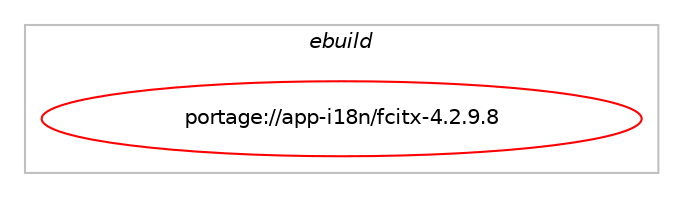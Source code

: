 digraph prolog {

# *************
# Graph options
# *************

newrank=true;
concentrate=true;
compound=true;
graph [rankdir=LR,fontname=Helvetica,fontsize=10,ranksep=1.5];#, ranksep=2.5, nodesep=0.2];
edge  [arrowhead=vee];
node  [fontname=Helvetica,fontsize=10];

# **********
# The ebuild
# **********

subgraph cluster_leftcol {
color=gray;
label=<<i>ebuild</i>>;
id [label="portage://app-i18n/fcitx-4.2.9.8", color=red, width=4, href="../app-i18n/fcitx-4.2.9.8.svg"];
}

# ****************
# The dependencies
# ****************

subgraph cluster_midcol {
color=gray;
label=<<i>dependencies</i>>;
subgraph cluster_compile {
fillcolor="#eeeeee";
style=filled;
label=<<i>compile</i>>;
# *** BEGIN UNKNOWN DEPENDENCY TYPE (TODO) ***
# id -> equal(use_conditional_group(positive,X,portage://app-i18n/fcitx-4.2.9.8,[package_dependency(portage://app-i18n/fcitx-4.2.9.8,install,no,x11-libs,libX11,none,[,,],[],[]),package_dependency(portage://app-i18n/fcitx-4.2.9.8,install,no,x11-libs,libXfixes,none,[,,],[],[]),package_dependency(portage://app-i18n/fcitx-4.2.9.8,install,no,x11-libs,libXinerama,none,[,,],[],[]),package_dependency(portage://app-i18n/fcitx-4.2.9.8,install,no,x11-libs,libXrender,none,[,,],[],[]),use_conditional_group(positive,xkb,portage://app-i18n/fcitx-4.2.9.8,[package_dependency(portage://app-i18n/fcitx-4.2.9.8,install,no,dev-libs,libxml2,none,[,,],[],[]),package_dependency(portage://app-i18n/fcitx-4.2.9.8,install,no,x11-libs,libxkbfile,none,[,,],[],[]),package_dependency(portage://app-i18n/fcitx-4.2.9.8,install,no,x11-misc,xkeyboard-config,none,[,,],[],[])])]))
# *** END UNKNOWN DEPENDENCY TYPE (TODO) ***

# *** BEGIN UNKNOWN DEPENDENCY TYPE (TODO) ***
# id -> equal(use_conditional_group(positive,cairo,portage://app-i18n/fcitx-4.2.9.8,[package_dependency(portage://app-i18n/fcitx-4.2.9.8,install,no,x11-libs,cairo,none,[,,],[],[use(enable(X),none)]),package_dependency(portage://app-i18n/fcitx-4.2.9.8,install,no,x11-libs,libXext,none,[,,],[],[]),use_conditional_group(positive,pango,portage://app-i18n/fcitx-4.2.9.8,[package_dependency(portage://app-i18n/fcitx-4.2.9.8,install,no,x11-libs,pango,none,[,,],[],[])]),use_conditional_group(negative,pango,portage://app-i18n/fcitx-4.2.9.8,[package_dependency(portage://app-i18n/fcitx-4.2.9.8,install,no,media-libs,fontconfig,none,[,,],[],[])])]))
# *** END UNKNOWN DEPENDENCY TYPE (TODO) ***

# *** BEGIN UNKNOWN DEPENDENCY TYPE (TODO) ***
# id -> equal(use_conditional_group(positive,enchant,portage://app-i18n/fcitx-4.2.9.8,[package_dependency(portage://app-i18n/fcitx-4.2.9.8,install,no,app-text,enchant,none,[,,],any_same_slot,[])]))
# *** END UNKNOWN DEPENDENCY TYPE (TODO) ***

# *** BEGIN UNKNOWN DEPENDENCY TYPE (TODO) ***
# id -> equal(use_conditional_group(positive,gtk2,portage://app-i18n/fcitx-4.2.9.8,[package_dependency(portage://app-i18n/fcitx-4.2.9.8,install,no,x11-libs,gtk+,none,[,,],[slot(2)],[])]))
# *** END UNKNOWN DEPENDENCY TYPE (TODO) ***

# *** BEGIN UNKNOWN DEPENDENCY TYPE (TODO) ***
# id -> equal(use_conditional_group(positive,gtk3,portage://app-i18n/fcitx-4.2.9.8,[package_dependency(portage://app-i18n/fcitx-4.2.9.8,install,no,x11-libs,gtk+,none,[,,],[slot(3)],[])]))
# *** END UNKNOWN DEPENDENCY TYPE (TODO) ***

# *** BEGIN UNKNOWN DEPENDENCY TYPE (TODO) ***
# id -> equal(use_conditional_group(positive,lua,portage://app-i18n/fcitx-4.2.9.8,[use_conditional_group(positive,lua_single_target_lua5-1,portage://app-i18n/fcitx-4.2.9.8,[package_dependency(portage://app-i18n/fcitx-4.2.9.8,install,no,dev-lang,lua,none,[,,],[slot(5.1)],[])]),use_conditional_group(positive,lua_single_target_lua5-3,portage://app-i18n/fcitx-4.2.9.8,[package_dependency(portage://app-i18n/fcitx-4.2.9.8,install,no,dev-lang,lua,none,[,,],[slot(5.3)],[])]),use_conditional_group(positive,lua_single_target_lua5-4,portage://app-i18n/fcitx-4.2.9.8,[package_dependency(portage://app-i18n/fcitx-4.2.9.8,install,no,dev-lang,lua,none,[,,],[slot(5.4)],[])])]))
# *** END UNKNOWN DEPENDENCY TYPE (TODO) ***

# *** BEGIN UNKNOWN DEPENDENCY TYPE (TODO) ***
# id -> equal(use_conditional_group(positive,nls,portage://app-i18n/fcitx-4.2.9.8,[package_dependency(portage://app-i18n/fcitx-4.2.9.8,install,no,sys-devel,gettext,none,[,,],[],[])]))
# *** END UNKNOWN DEPENDENCY TYPE (TODO) ***

# *** BEGIN UNKNOWN DEPENDENCY TYPE (TODO) ***
# id -> equal(use_conditional_group(positive,opencc,portage://app-i18n/fcitx-4.2.9.8,[package_dependency(portage://app-i18n/fcitx-4.2.9.8,install,no,app-i18n,opencc,none,[,,],[slot(0),equal],[])]))
# *** END UNKNOWN DEPENDENCY TYPE (TODO) ***

# *** BEGIN UNKNOWN DEPENDENCY TYPE (TODO) ***
# id -> equal(use_conditional_group(positive,xkb,portage://app-i18n/fcitx-4.2.9.8,[package_dependency(portage://app-i18n/fcitx-4.2.9.8,install,no,app-text,iso-codes,none,[,,],[],[]),package_dependency(portage://app-i18n/fcitx-4.2.9.8,install,no,dev-libs,json-c,none,[,,],[slot(0),equal],[])]))
# *** END UNKNOWN DEPENDENCY TYPE (TODO) ***

# *** BEGIN UNKNOWN DEPENDENCY TYPE (TODO) ***
# id -> equal(package_dependency(portage://app-i18n/fcitx-4.2.9.8,install,no,dev-libs,glib,none,[,,],[slot(2)],[]))
# *** END UNKNOWN DEPENDENCY TYPE (TODO) ***

# *** BEGIN UNKNOWN DEPENDENCY TYPE (TODO) ***
# id -> equal(package_dependency(portage://app-i18n/fcitx-4.2.9.8,install,no,sys-apps,dbus,none,[,,],[],[]))
# *** END UNKNOWN DEPENDENCY TYPE (TODO) ***

# *** BEGIN UNKNOWN DEPENDENCY TYPE (TODO) ***
# id -> equal(package_dependency(portage://app-i18n/fcitx-4.2.9.8,install,no,sys-apps,util-linux,none,[,,],[],[]))
# *** END UNKNOWN DEPENDENCY TYPE (TODO) ***

# *** BEGIN UNKNOWN DEPENDENCY TYPE (TODO) ***
# id -> equal(package_dependency(portage://app-i18n/fcitx-4.2.9.8,install,no,virtual,libiconv,none,[,,],[],[]))
# *** END UNKNOWN DEPENDENCY TYPE (TODO) ***

# *** BEGIN UNKNOWN DEPENDENCY TYPE (TODO) ***
# id -> equal(package_dependency(portage://app-i18n/fcitx-4.2.9.8,install,no,virtual,libintl,none,[,,],[],[]))
# *** END UNKNOWN DEPENDENCY TYPE (TODO) ***

# *** BEGIN UNKNOWN DEPENDENCY TYPE (TODO) ***
# id -> equal(package_dependency(portage://app-i18n/fcitx-4.2.9.8,install,no,x11-libs,libxkbcommon,none,[,,],[],[]))
# *** END UNKNOWN DEPENDENCY TYPE (TODO) ***

# *** BEGIN UNKNOWN DEPENDENCY TYPE (TODO) ***
# id -> equal(package_dependency(portage://app-i18n/fcitx-4.2.9.8,install,weak,app-i18n,fcitx,none,[,,],[slot(5)],[]))
# *** END UNKNOWN DEPENDENCY TYPE (TODO) ***

}
subgraph cluster_compileandrun {
fillcolor="#eeeeee";
style=filled;
label=<<i>compile and run</i>>;
}
subgraph cluster_run {
fillcolor="#eeeeee";
style=filled;
label=<<i>run</i>>;
# *** BEGIN UNKNOWN DEPENDENCY TYPE (TODO) ***
# id -> equal(use_conditional_group(positive,X,portage://app-i18n/fcitx-4.2.9.8,[package_dependency(portage://app-i18n/fcitx-4.2.9.8,run,no,x11-libs,libX11,none,[,,],[],[]),package_dependency(portage://app-i18n/fcitx-4.2.9.8,run,no,x11-libs,libXfixes,none,[,,],[],[]),package_dependency(portage://app-i18n/fcitx-4.2.9.8,run,no,x11-libs,libXinerama,none,[,,],[],[]),package_dependency(portage://app-i18n/fcitx-4.2.9.8,run,no,x11-libs,libXrender,none,[,,],[],[]),use_conditional_group(positive,xkb,portage://app-i18n/fcitx-4.2.9.8,[package_dependency(portage://app-i18n/fcitx-4.2.9.8,run,no,dev-libs,libxml2,none,[,,],[],[]),package_dependency(portage://app-i18n/fcitx-4.2.9.8,run,no,x11-libs,libxkbfile,none,[,,],[],[]),package_dependency(portage://app-i18n/fcitx-4.2.9.8,run,no,x11-misc,xkeyboard-config,none,[,,],[],[])])]))
# *** END UNKNOWN DEPENDENCY TYPE (TODO) ***

# *** BEGIN UNKNOWN DEPENDENCY TYPE (TODO) ***
# id -> equal(use_conditional_group(positive,cairo,portage://app-i18n/fcitx-4.2.9.8,[package_dependency(portage://app-i18n/fcitx-4.2.9.8,run,no,x11-libs,cairo,none,[,,],[],[use(enable(X),none)]),package_dependency(portage://app-i18n/fcitx-4.2.9.8,run,no,x11-libs,libXext,none,[,,],[],[]),use_conditional_group(positive,pango,portage://app-i18n/fcitx-4.2.9.8,[package_dependency(portage://app-i18n/fcitx-4.2.9.8,run,no,x11-libs,pango,none,[,,],[],[])]),use_conditional_group(negative,pango,portage://app-i18n/fcitx-4.2.9.8,[package_dependency(portage://app-i18n/fcitx-4.2.9.8,run,no,media-libs,fontconfig,none,[,,],[],[])])]))
# *** END UNKNOWN DEPENDENCY TYPE (TODO) ***

# *** BEGIN UNKNOWN DEPENDENCY TYPE (TODO) ***
# id -> equal(use_conditional_group(positive,enchant,portage://app-i18n/fcitx-4.2.9.8,[package_dependency(portage://app-i18n/fcitx-4.2.9.8,run,no,app-text,enchant,none,[,,],any_same_slot,[])]))
# *** END UNKNOWN DEPENDENCY TYPE (TODO) ***

# *** BEGIN UNKNOWN DEPENDENCY TYPE (TODO) ***
# id -> equal(use_conditional_group(positive,gtk2,portage://app-i18n/fcitx-4.2.9.8,[package_dependency(portage://app-i18n/fcitx-4.2.9.8,run,no,x11-libs,gtk+,none,[,,],[slot(2)],[])]))
# *** END UNKNOWN DEPENDENCY TYPE (TODO) ***

# *** BEGIN UNKNOWN DEPENDENCY TYPE (TODO) ***
# id -> equal(use_conditional_group(positive,gtk3,portage://app-i18n/fcitx-4.2.9.8,[package_dependency(portage://app-i18n/fcitx-4.2.9.8,run,no,x11-libs,gtk+,none,[,,],[slot(3)],[])]))
# *** END UNKNOWN DEPENDENCY TYPE (TODO) ***

# *** BEGIN UNKNOWN DEPENDENCY TYPE (TODO) ***
# id -> equal(use_conditional_group(positive,lua,portage://app-i18n/fcitx-4.2.9.8,[use_conditional_group(positive,lua_single_target_lua5-1,portage://app-i18n/fcitx-4.2.9.8,[package_dependency(portage://app-i18n/fcitx-4.2.9.8,run,no,dev-lang,lua,none,[,,],[slot(5.1)],[])]),use_conditional_group(positive,lua_single_target_lua5-3,portage://app-i18n/fcitx-4.2.9.8,[package_dependency(portage://app-i18n/fcitx-4.2.9.8,run,no,dev-lang,lua,none,[,,],[slot(5.3)],[])]),use_conditional_group(positive,lua_single_target_lua5-4,portage://app-i18n/fcitx-4.2.9.8,[package_dependency(portage://app-i18n/fcitx-4.2.9.8,run,no,dev-lang,lua,none,[,,],[slot(5.4)],[])])]))
# *** END UNKNOWN DEPENDENCY TYPE (TODO) ***

# *** BEGIN UNKNOWN DEPENDENCY TYPE (TODO) ***
# id -> equal(use_conditional_group(positive,nls,portage://app-i18n/fcitx-4.2.9.8,[package_dependency(portage://app-i18n/fcitx-4.2.9.8,run,no,sys-devel,gettext,none,[,,],[],[])]))
# *** END UNKNOWN DEPENDENCY TYPE (TODO) ***

# *** BEGIN UNKNOWN DEPENDENCY TYPE (TODO) ***
# id -> equal(use_conditional_group(positive,opencc,portage://app-i18n/fcitx-4.2.9.8,[package_dependency(portage://app-i18n/fcitx-4.2.9.8,run,no,app-i18n,opencc,none,[,,],[slot(0),equal],[])]))
# *** END UNKNOWN DEPENDENCY TYPE (TODO) ***

# *** BEGIN UNKNOWN DEPENDENCY TYPE (TODO) ***
# id -> equal(use_conditional_group(positive,xkb,portage://app-i18n/fcitx-4.2.9.8,[package_dependency(portage://app-i18n/fcitx-4.2.9.8,run,no,app-text,iso-codes,none,[,,],[],[]),package_dependency(portage://app-i18n/fcitx-4.2.9.8,run,no,dev-libs,json-c,none,[,,],[slot(0),equal],[])]))
# *** END UNKNOWN DEPENDENCY TYPE (TODO) ***

# *** BEGIN UNKNOWN DEPENDENCY TYPE (TODO) ***
# id -> equal(package_dependency(portage://app-i18n/fcitx-4.2.9.8,run,no,dev-libs,glib,none,[,,],[slot(2)],[]))
# *** END UNKNOWN DEPENDENCY TYPE (TODO) ***

# *** BEGIN UNKNOWN DEPENDENCY TYPE (TODO) ***
# id -> equal(package_dependency(portage://app-i18n/fcitx-4.2.9.8,run,no,sys-apps,dbus,none,[,,],[],[]))
# *** END UNKNOWN DEPENDENCY TYPE (TODO) ***

# *** BEGIN UNKNOWN DEPENDENCY TYPE (TODO) ***
# id -> equal(package_dependency(portage://app-i18n/fcitx-4.2.9.8,run,no,sys-apps,util-linux,none,[,,],[],[]))
# *** END UNKNOWN DEPENDENCY TYPE (TODO) ***

# *** BEGIN UNKNOWN DEPENDENCY TYPE (TODO) ***
# id -> equal(package_dependency(portage://app-i18n/fcitx-4.2.9.8,run,no,virtual,libiconv,none,[,,],[],[]))
# *** END UNKNOWN DEPENDENCY TYPE (TODO) ***

# *** BEGIN UNKNOWN DEPENDENCY TYPE (TODO) ***
# id -> equal(package_dependency(portage://app-i18n/fcitx-4.2.9.8,run,no,virtual,libintl,none,[,,],[],[]))
# *** END UNKNOWN DEPENDENCY TYPE (TODO) ***

# *** BEGIN UNKNOWN DEPENDENCY TYPE (TODO) ***
# id -> equal(package_dependency(portage://app-i18n/fcitx-4.2.9.8,run,no,x11-libs,libxkbcommon,none,[,,],[],[]))
# *** END UNKNOWN DEPENDENCY TYPE (TODO) ***

# *** BEGIN UNKNOWN DEPENDENCY TYPE (TODO) ***
# id -> equal(package_dependency(portage://app-i18n/fcitx-4.2.9.8,run,weak,app-i18n,fcitx,none,[,,],[slot(5)],[]))
# *** END UNKNOWN DEPENDENCY TYPE (TODO) ***

}
}

# **************
# The candidates
# **************

subgraph cluster_choices {
rank=same;
color=gray;
label=<<i>candidates</i>>;

}

}

